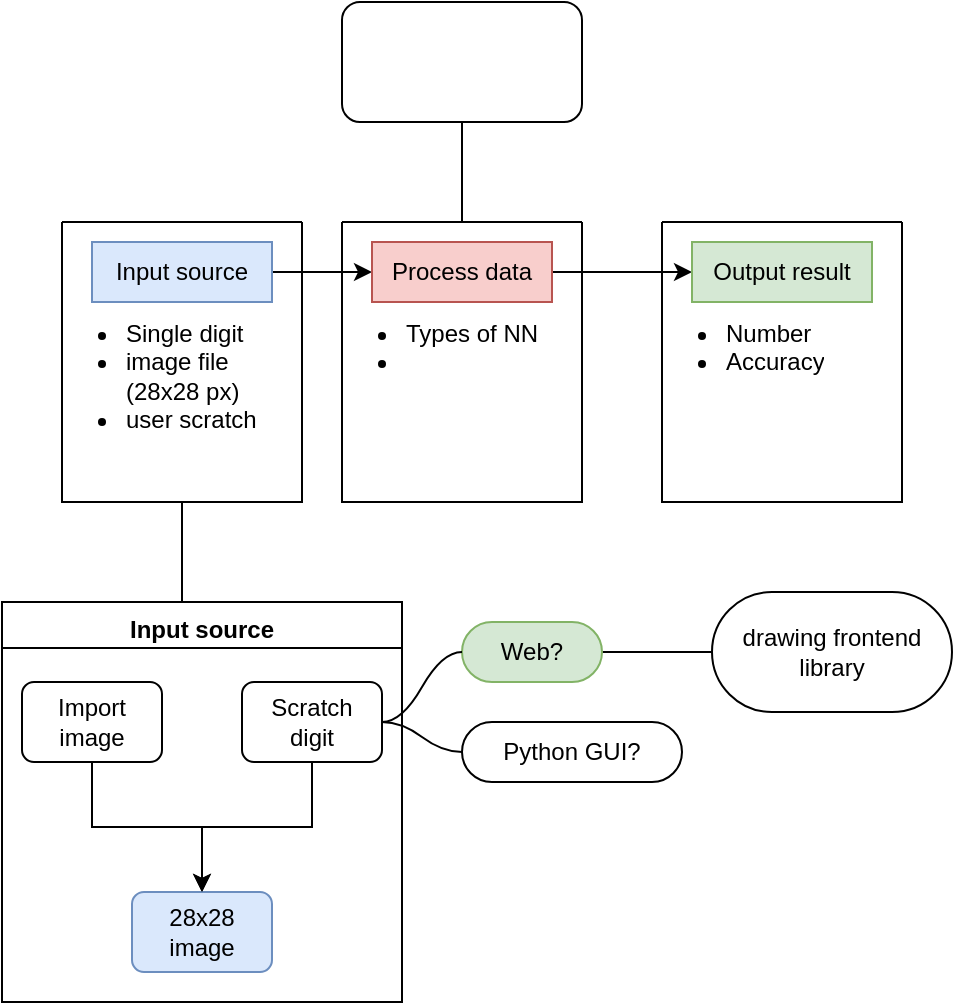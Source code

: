 <mxfile version="14.7.7" type="device"><diagram id="awIB45TCaxG4UGu6cirL" name="Page-1"><mxGraphModel dx="975" dy="668" grid="1" gridSize="10" guides="1" tooltips="1" connect="1" arrows="1" fold="1" page="1" pageScale="1" pageWidth="827" pageHeight="1169" math="0" shadow="0"><root><mxCell id="0"/><mxCell id="1" parent="0"/><mxCell id="DM43_cMGXK6H0DKx-QYA-9" value="" style="edgeStyle=orthogonalEdgeStyle;rounded=0;orthogonalLoop=1;jettySize=auto;html=1;" parent="1" source="DM43_cMGXK6H0DKx-QYA-1" target="DM43_cMGXK6H0DKx-QYA-6" edge="1"><mxGeometry relative="1" as="geometry"/></mxCell><mxCell id="DM43_cMGXK6H0DKx-QYA-11" value="" style="edgeStyle=orthogonalEdgeStyle;rounded=0;orthogonalLoop=1;jettySize=auto;html=1;" parent="1" source="DM43_cMGXK6H0DKx-QYA-6" target="DM43_cMGXK6H0DKx-QYA-10" edge="1"><mxGeometry relative="1" as="geometry"/></mxCell><mxCell id="DM43_cMGXK6H0DKx-QYA-82" style="orthogonalLoop=1;jettySize=auto;html=1;entryX=0.45;entryY=0.003;entryDx=0;entryDy=0;entryPerimeter=0;endArrow=none;endFill=0;" parent="1" source="DM43_cMGXK6H0DKx-QYA-12" target="DM43_cMGXK6H0DKx-QYA-36" edge="1"><mxGeometry relative="1" as="geometry"/></mxCell><mxCell id="DM43_cMGXK6H0DKx-QYA-12" value="" style="swimlane;startSize=0;" parent="1" vertex="1"><mxGeometry x="190" y="210" width="120" height="140" as="geometry"><mxRectangle x="190" y="210" width="50" height="40" as="alternateBounds"/></mxGeometry></mxCell><mxCell id="DM43_cMGXK6H0DKx-QYA-14" value="&lt;ul&gt;&lt;li&gt;Single digit&lt;/li&gt;&lt;li&gt;image file&lt;br&gt;(28x28 px)&lt;/li&gt;&lt;li&gt;user scratch&lt;/li&gt;&lt;/ul&gt;" style="text;strokeColor=none;fillColor=none;html=1;whiteSpace=wrap;verticalAlign=top;overflow=hidden;" parent="DM43_cMGXK6H0DKx-QYA-12" vertex="1"><mxGeometry x="-10" y="30" width="130" height="80" as="geometry"/></mxCell><mxCell id="DM43_cMGXK6H0DKx-QYA-1" value="Input source" style="rounded=0;whiteSpace=wrap;html=1;fillColor=#dae8fc;strokeColor=#6c8ebf;" parent="DM43_cMGXK6H0DKx-QYA-12" vertex="1"><mxGeometry x="15" y="10" width="90" height="30" as="geometry"/></mxCell><mxCell id="DM43_cMGXK6H0DKx-QYA-17" value="" style="swimlane;startSize=0;" parent="1" vertex="1"><mxGeometry x="330" y="210" width="120" height="140" as="geometry"/></mxCell><mxCell id="DM43_cMGXK6H0DKx-QYA-6" value="Process data" style="rounded=0;whiteSpace=wrap;html=1;fillColor=#f8cecc;strokeColor=#b85450;" parent="DM43_cMGXK6H0DKx-QYA-17" vertex="1"><mxGeometry x="15" y="10" width="90" height="30" as="geometry"/></mxCell><mxCell id="DM43_cMGXK6H0DKx-QYA-18" value="&lt;ul&gt;&lt;li&gt;Types of NN&lt;/li&gt;&lt;li&gt;&lt;br&gt;&lt;/li&gt;&lt;/ul&gt;" style="text;strokeColor=none;fillColor=none;html=1;whiteSpace=wrap;verticalAlign=top;overflow=hidden;" parent="DM43_cMGXK6H0DKx-QYA-17" vertex="1"><mxGeometry x="-10" y="30" width="130" height="80" as="geometry"/></mxCell><mxCell id="DM43_cMGXK6H0DKx-QYA-28" value="" style="swimlane;startSize=0;" parent="1" vertex="1"><mxGeometry x="490" y="210" width="120" height="140" as="geometry"/></mxCell><mxCell id="DM43_cMGXK6H0DKx-QYA-10" value="Output result" style="rounded=0;whiteSpace=wrap;html=1;fillColor=#d5e8d4;strokeColor=#82b366;" parent="DM43_cMGXK6H0DKx-QYA-28" vertex="1"><mxGeometry x="15" y="10" width="90" height="30" as="geometry"/></mxCell><mxCell id="DM43_cMGXK6H0DKx-QYA-34" value="&lt;ul&gt;&lt;li&gt;Number&lt;/li&gt;&lt;li&gt;Accuracy&lt;/li&gt;&lt;/ul&gt;" style="text;strokeColor=none;fillColor=none;html=1;whiteSpace=wrap;verticalAlign=top;overflow=hidden;" parent="DM43_cMGXK6H0DKx-QYA-28" vertex="1"><mxGeometry x="-10" y="30" width="130" height="80" as="geometry"/></mxCell><mxCell id="DM43_cMGXK6H0DKx-QYA-36" value="Input source" style="swimlane;verticalAlign=top;" parent="1" vertex="1"><mxGeometry x="160" y="400" width="200" height="200" as="geometry"/></mxCell><mxCell id="DM43_cMGXK6H0DKx-QYA-46" style="edgeStyle=orthogonalEdgeStyle;rounded=0;orthogonalLoop=1;jettySize=auto;html=1;" parent="DM43_cMGXK6H0DKx-QYA-36" source="DM43_cMGXK6H0DKx-QYA-38" target="DM43_cMGXK6H0DKx-QYA-44" edge="1"><mxGeometry relative="1" as="geometry"/></mxCell><mxCell id="DM43_cMGXK6H0DKx-QYA-38" value="Import image" style="rounded=1;whiteSpace=wrap;html=1;verticalAlign=middle;" parent="DM43_cMGXK6H0DKx-QYA-36" vertex="1"><mxGeometry x="10" y="40" width="70" height="40" as="geometry"/></mxCell><mxCell id="DM43_cMGXK6H0DKx-QYA-39" value="Scratch&lt;br&gt;digit" style="rounded=1;whiteSpace=wrap;html=1;verticalAlign=middle;" parent="DM43_cMGXK6H0DKx-QYA-36" vertex="1"><mxGeometry x="120" y="40" width="70" height="40" as="geometry"/></mxCell><mxCell id="DM43_cMGXK6H0DKx-QYA-44" value="28x28 image" style="rounded=1;whiteSpace=wrap;html=1;verticalAlign=middle;fillColor=#dae8fc;strokeColor=#6c8ebf;" parent="DM43_cMGXK6H0DKx-QYA-36" vertex="1"><mxGeometry x="65" y="145" width="70" height="40" as="geometry"/></mxCell><mxCell id="DM43_cMGXK6H0DKx-QYA-45" value="" style="edgeStyle=orthogonalEdgeStyle;rounded=0;orthogonalLoop=1;jettySize=auto;html=1;" parent="DM43_cMGXK6H0DKx-QYA-36" source="DM43_cMGXK6H0DKx-QYA-39" target="DM43_cMGXK6H0DKx-QYA-44" edge="1"><mxGeometry relative="1" as="geometry"/></mxCell><mxCell id="DM43_cMGXK6H0DKx-QYA-87" value="" style="edgeStyle=none;orthogonalLoop=1;jettySize=auto;html=1;endArrow=none;endFill=0;" parent="1" source="DM43_cMGXK6H0DKx-QYA-57" target="DM43_cMGXK6H0DKx-QYA-86" edge="1"><mxGeometry relative="1" as="geometry"/></mxCell><mxCell id="DM43_cMGXK6H0DKx-QYA-57" value="Web?" style="whiteSpace=wrap;html=1;rounded=1;arcSize=50;align=center;verticalAlign=middle;strokeWidth=1;autosize=1;spacing=4;treeFolding=1;treeMoving=1;newEdgeStyle={&quot;edgeStyle&quot;:&quot;entityRelationEdgeStyle&quot;,&quot;startArrow&quot;:&quot;none&quot;,&quot;endArrow&quot;:&quot;none&quot;,&quot;segment&quot;:10,&quot;curved&quot;:1};fillColor=#d5e8d4;strokeColor=#82b366;" parent="1" vertex="1"><mxGeometry x="390" y="410" width="70" height="30" as="geometry"/></mxCell><mxCell id="DM43_cMGXK6H0DKx-QYA-58" value="" style="edgeStyle=entityRelationEdgeStyle;startArrow=none;endArrow=none;segment=10;curved=1;" parent="1" source="DM43_cMGXK6H0DKx-QYA-39" target="DM43_cMGXK6H0DKx-QYA-57" edge="1"><mxGeometry relative="1" as="geometry"><mxPoint x="390" y="470" as="sourcePoint"/></mxGeometry></mxCell><mxCell id="DM43_cMGXK6H0DKx-QYA-67" value="Python GUI?" style="whiteSpace=wrap;html=1;rounded=1;arcSize=50;align=center;verticalAlign=middle;strokeWidth=1;autosize=1;spacing=4;treeFolding=1;treeMoving=1;newEdgeStyle={&quot;edgeStyle&quot;:&quot;entityRelationEdgeStyle&quot;,&quot;startArrow&quot;:&quot;none&quot;,&quot;endArrow&quot;:&quot;none&quot;,&quot;segment&quot;:10,&quot;curved&quot;:1};" parent="1" vertex="1"><mxGeometry x="390" y="460" width="110" height="30" as="geometry"/></mxCell><mxCell id="DM43_cMGXK6H0DKx-QYA-68" value="" style="edgeStyle=entityRelationEdgeStyle;startArrow=none;endArrow=none;segment=10;curved=1;" parent="1" source="DM43_cMGXK6H0DKx-QYA-39" target="DM43_cMGXK6H0DKx-QYA-67" edge="1"><mxGeometry relative="1" as="geometry"><mxPoint x="350" y="510" as="sourcePoint"/></mxGeometry></mxCell><mxCell id="DM43_cMGXK6H0DKx-QYA-85" style="edgeStyle=none;orthogonalLoop=1;jettySize=auto;html=1;entryX=0.5;entryY=0;entryDx=0;entryDy=0;endArrow=none;endFill=0;" parent="1" source="DM43_cMGXK6H0DKx-QYA-84" target="DM43_cMGXK6H0DKx-QYA-17" edge="1"><mxGeometry relative="1" as="geometry"/></mxCell><mxCell id="DM43_cMGXK6H0DKx-QYA-84" value="" style="rounded=1;whiteSpace=wrap;html=1;verticalAlign=middle;" parent="1" vertex="1"><mxGeometry x="330" y="100" width="120" height="60" as="geometry"/></mxCell><mxCell id="DM43_cMGXK6H0DKx-QYA-86" value="drawing frontend library" style="whiteSpace=wrap;html=1;rounded=1;strokeWidth=1;spacing=4;arcSize=50;" parent="1" vertex="1"><mxGeometry x="515" y="395" width="120" height="60" as="geometry"/></mxCell></root></mxGraphModel></diagram></mxfile>